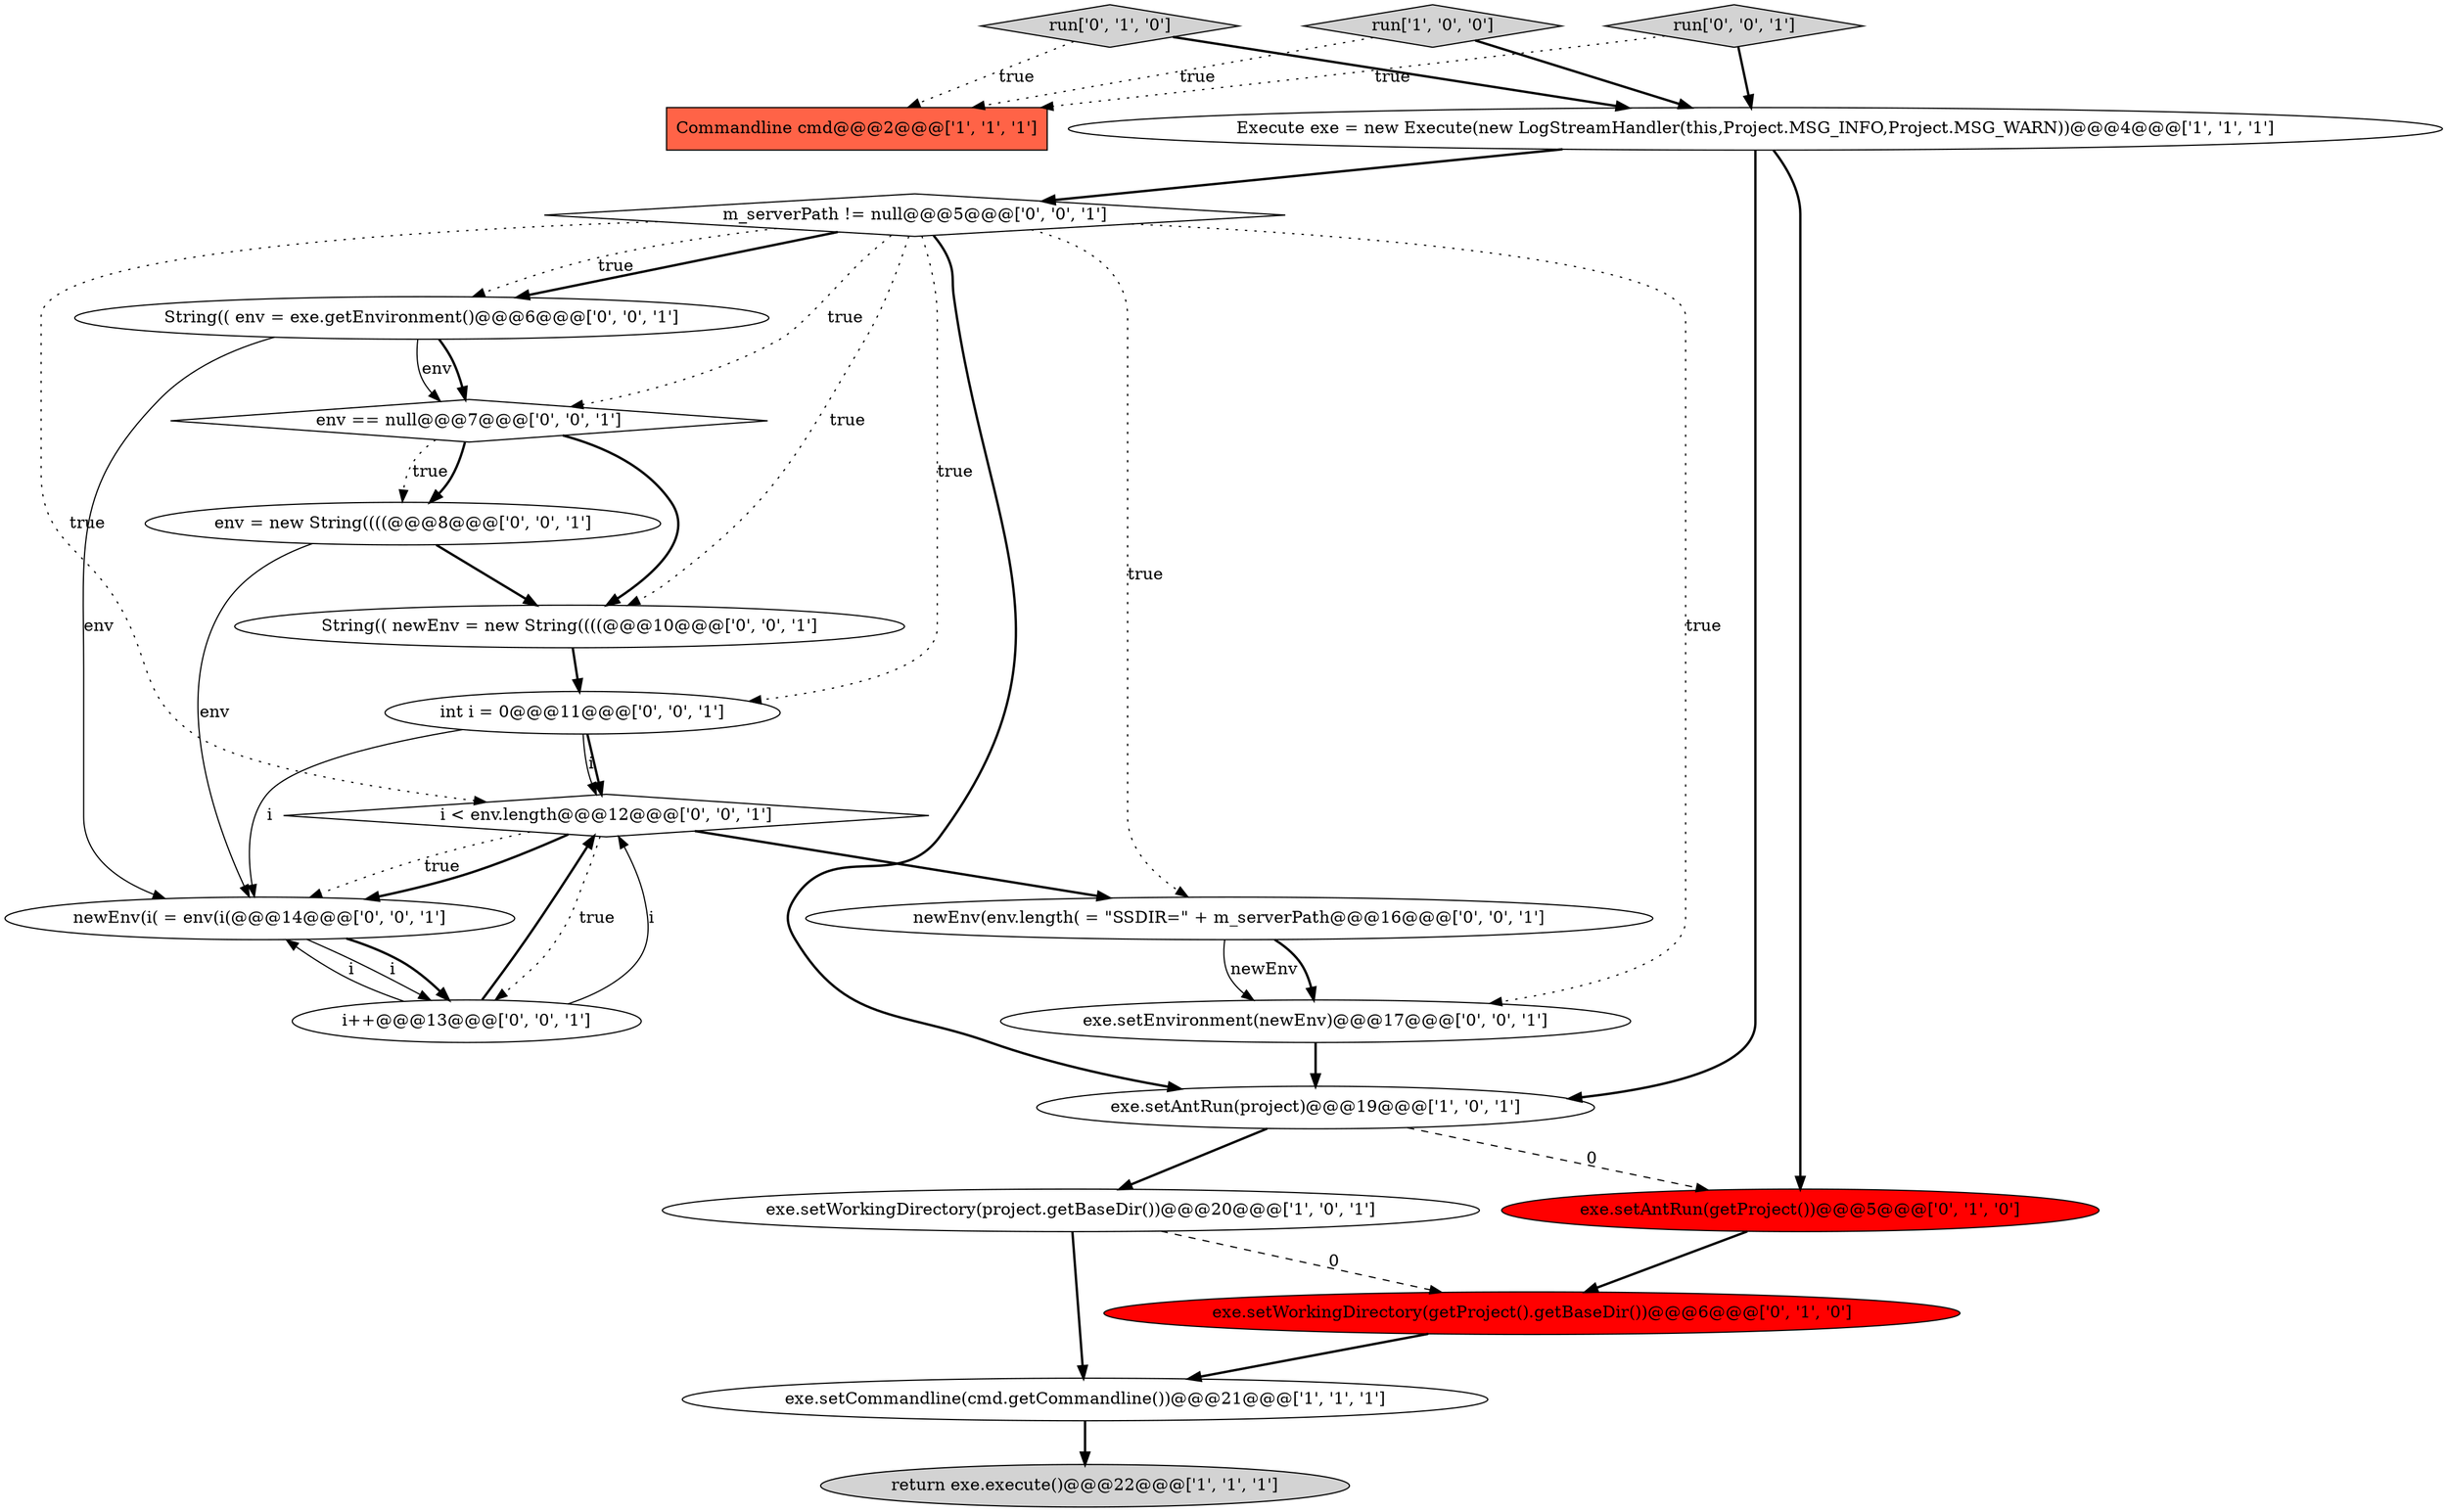 digraph {
17 [style = filled, label = "newEnv(env.length( = \"SSDIR=\" + m_serverPath@@@16@@@['0', '0', '1']", fillcolor = white, shape = ellipse image = "AAA0AAABBB3BBB"];
2 [style = filled, label = "Execute exe = new Execute(new LogStreamHandler(this,Project.MSG_INFO,Project.MSG_WARN))@@@4@@@['1', '1', '1']", fillcolor = white, shape = ellipse image = "AAA0AAABBB1BBB"];
14 [style = filled, label = "i < env.length@@@12@@@['0', '0', '1']", fillcolor = white, shape = diamond image = "AAA0AAABBB3BBB"];
9 [style = filled, label = "exe.setWorkingDirectory(getProject().getBaseDir())@@@6@@@['0', '1', '0']", fillcolor = red, shape = ellipse image = "AAA1AAABBB2BBB"];
13 [style = filled, label = "newEnv(i( = env(i(@@@14@@@['0', '0', '1']", fillcolor = white, shape = ellipse image = "AAA0AAABBB3BBB"];
19 [style = filled, label = "String(( newEnv = new String((((@@@10@@@['0', '0', '1']", fillcolor = white, shape = ellipse image = "AAA0AAABBB3BBB"];
8 [style = filled, label = "run['0', '1', '0']", fillcolor = lightgray, shape = diamond image = "AAA0AAABBB2BBB"];
21 [style = filled, label = "exe.setEnvironment(newEnv)@@@17@@@['0', '0', '1']", fillcolor = white, shape = ellipse image = "AAA0AAABBB3BBB"];
15 [style = filled, label = "i++@@@13@@@['0', '0', '1']", fillcolor = white, shape = ellipse image = "AAA0AAABBB3BBB"];
6 [style = filled, label = "run['1', '0', '0']", fillcolor = lightgray, shape = diamond image = "AAA0AAABBB1BBB"];
16 [style = filled, label = "String(( env = exe.getEnvironment()@@@6@@@['0', '0', '1']", fillcolor = white, shape = ellipse image = "AAA0AAABBB3BBB"];
12 [style = filled, label = "env == null@@@7@@@['0', '0', '1']", fillcolor = white, shape = diamond image = "AAA0AAABBB3BBB"];
18 [style = filled, label = "env = new String((((@@@8@@@['0', '0', '1']", fillcolor = white, shape = ellipse image = "AAA0AAABBB3BBB"];
4 [style = filled, label = "exe.setAntRun(project)@@@19@@@['1', '0', '1']", fillcolor = white, shape = ellipse image = "AAA0AAABBB1BBB"];
0 [style = filled, label = "exe.setWorkingDirectory(project.getBaseDir())@@@20@@@['1', '0', '1']", fillcolor = white, shape = ellipse image = "AAA0AAABBB1BBB"];
11 [style = filled, label = "m_serverPath != null@@@5@@@['0', '0', '1']", fillcolor = white, shape = diamond image = "AAA0AAABBB3BBB"];
7 [style = filled, label = "exe.setAntRun(getProject())@@@5@@@['0', '1', '0']", fillcolor = red, shape = ellipse image = "AAA1AAABBB2BBB"];
1 [style = filled, label = "Commandline cmd@@@2@@@['1', '1', '1']", fillcolor = tomato, shape = box image = "AAA0AAABBB1BBB"];
20 [style = filled, label = "run['0', '0', '1']", fillcolor = lightgray, shape = diamond image = "AAA0AAABBB3BBB"];
5 [style = filled, label = "return exe.execute()@@@22@@@['1', '1', '1']", fillcolor = lightgray, shape = ellipse image = "AAA0AAABBB1BBB"];
3 [style = filled, label = "exe.setCommandline(cmd.getCommandline())@@@21@@@['1', '1', '1']", fillcolor = white, shape = ellipse image = "AAA0AAABBB1BBB"];
10 [style = filled, label = "int i = 0@@@11@@@['0', '0', '1']", fillcolor = white, shape = ellipse image = "AAA0AAABBB3BBB"];
0->3 [style = bold, label=""];
11->16 [style = bold, label=""];
15->14 [style = solid, label="i"];
15->14 [style = bold, label=""];
10->14 [style = bold, label=""];
11->10 [style = dotted, label="true"];
11->4 [style = bold, label=""];
11->12 [style = dotted, label="true"];
6->1 [style = dotted, label="true"];
18->19 [style = bold, label=""];
11->14 [style = dotted, label="true"];
11->17 [style = dotted, label="true"];
15->13 [style = solid, label="i"];
19->10 [style = bold, label=""];
14->17 [style = bold, label=""];
16->13 [style = solid, label="env"];
12->18 [style = dotted, label="true"];
2->4 [style = bold, label=""];
10->13 [style = solid, label="i"];
14->13 [style = dotted, label="true"];
4->0 [style = bold, label=""];
6->2 [style = bold, label=""];
20->2 [style = bold, label=""];
7->9 [style = bold, label=""];
8->1 [style = dotted, label="true"];
16->12 [style = solid, label="env"];
14->15 [style = dotted, label="true"];
3->5 [style = bold, label=""];
20->1 [style = dotted, label="true"];
8->2 [style = bold, label=""];
17->21 [style = solid, label="newEnv"];
4->7 [style = dashed, label="0"];
13->15 [style = solid, label="i"];
18->13 [style = solid, label="env"];
12->18 [style = bold, label=""];
11->16 [style = dotted, label="true"];
9->3 [style = bold, label=""];
11->19 [style = dotted, label="true"];
13->15 [style = bold, label=""];
2->7 [style = bold, label=""];
14->13 [style = bold, label=""];
11->21 [style = dotted, label="true"];
12->19 [style = bold, label=""];
10->14 [style = solid, label="i"];
0->9 [style = dashed, label="0"];
16->12 [style = bold, label=""];
17->21 [style = bold, label=""];
2->11 [style = bold, label=""];
21->4 [style = bold, label=""];
}
